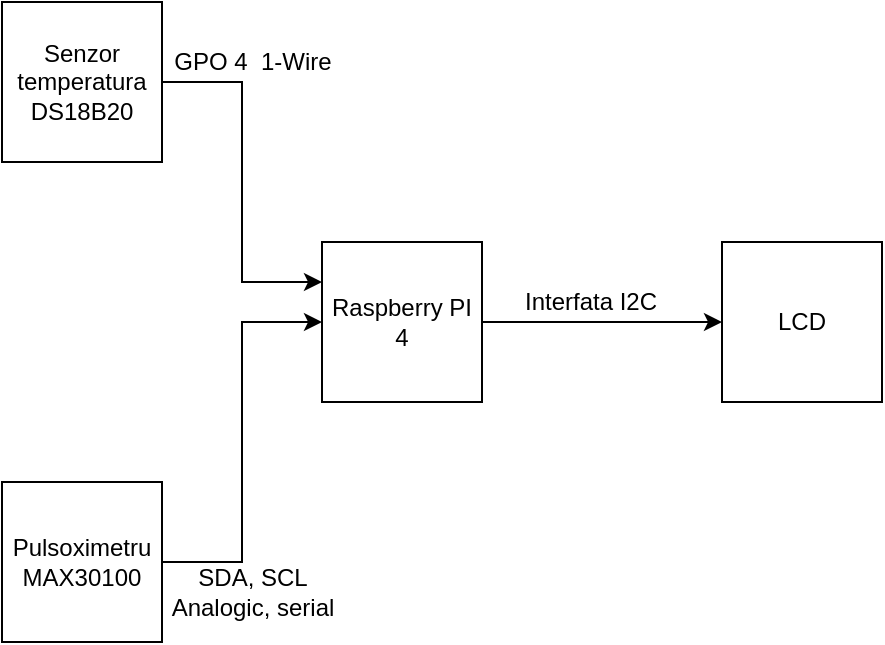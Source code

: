 <mxfile version="13.9.6" type="device"><diagram id="wOdt2Bl8HOpb4x8oBI-E" name="Page-1"><mxGraphModel dx="1422" dy="762" grid="1" gridSize="10" guides="1" tooltips="1" connect="1" arrows="1" fold="1" page="1" pageScale="1" pageWidth="827" pageHeight="1169" math="0" shadow="0"><root><mxCell id="0"/><mxCell id="1" parent="0"/><mxCell id="nf34tlxOk4DBpQyojT7B-1" value="LCD" style="whiteSpace=wrap;html=1;aspect=fixed;" vertex="1" parent="1"><mxGeometry x="520" y="280" width="80" height="80" as="geometry"/></mxCell><mxCell id="nf34tlxOk4DBpQyojT7B-16" style="edgeStyle=orthogonalEdgeStyle;rounded=0;orthogonalLoop=1;jettySize=auto;html=1;exitX=1;exitY=0.5;exitDx=0;exitDy=0;entryX=0;entryY=0.5;entryDx=0;entryDy=0;" edge="1" parent="1" source="nf34tlxOk4DBpQyojT7B-2" target="nf34tlxOk4DBpQyojT7B-1"><mxGeometry relative="1" as="geometry"/></mxCell><mxCell id="nf34tlxOk4DBpQyojT7B-2" value="Raspberry PI 4" style="whiteSpace=wrap;html=1;aspect=fixed;" vertex="1" parent="1"><mxGeometry x="320" y="280" width="80" height="80" as="geometry"/></mxCell><mxCell id="nf34tlxOk4DBpQyojT7B-12" style="edgeStyle=orthogonalEdgeStyle;rounded=0;orthogonalLoop=1;jettySize=auto;html=1;exitX=1;exitY=0.5;exitDx=0;exitDy=0;entryX=0;entryY=0.25;entryDx=0;entryDy=0;" edge="1" parent="1" source="nf34tlxOk4DBpQyojT7B-3" target="nf34tlxOk4DBpQyojT7B-2"><mxGeometry relative="1" as="geometry"/></mxCell><mxCell id="nf34tlxOk4DBpQyojT7B-3" value="Senzor temperatura DS18B20" style="whiteSpace=wrap;html=1;aspect=fixed;" vertex="1" parent="1"><mxGeometry x="160" y="160" width="80" height="80" as="geometry"/></mxCell><mxCell id="nf34tlxOk4DBpQyojT7B-13" style="edgeStyle=orthogonalEdgeStyle;rounded=0;orthogonalLoop=1;jettySize=auto;html=1;exitX=1;exitY=0.5;exitDx=0;exitDy=0;entryX=0;entryY=0.5;entryDx=0;entryDy=0;" edge="1" parent="1" source="nf34tlxOk4DBpQyojT7B-4" target="nf34tlxOk4DBpQyojT7B-2"><mxGeometry relative="1" as="geometry"/></mxCell><mxCell id="nf34tlxOk4DBpQyojT7B-4" value="Pulsoximetru&lt;br&gt;MAX30100" style="whiteSpace=wrap;html=1;aspect=fixed;" vertex="1" parent="1"><mxGeometry x="160" y="400" width="80" height="80" as="geometry"/></mxCell><mxCell id="nf34tlxOk4DBpQyojT7B-14" value="GPO 4&amp;nbsp; 1-Wire" style="text;html=1;align=center;verticalAlign=middle;resizable=0;points=[];autosize=1;" vertex="1" parent="1"><mxGeometry x="240" y="180" width="90" height="20" as="geometry"/></mxCell><mxCell id="nf34tlxOk4DBpQyojT7B-15" value="SDA, SCL&lt;br&gt;Analogic, serial" style="text;html=1;align=center;verticalAlign=middle;resizable=0;points=[];autosize=1;" vertex="1" parent="1"><mxGeometry x="235" y="440" width="100" height="30" as="geometry"/></mxCell><mxCell id="nf34tlxOk4DBpQyojT7B-17" value="Interfata I2C" style="text;html=1;align=center;verticalAlign=middle;resizable=0;points=[];autosize=1;" vertex="1" parent="1"><mxGeometry x="414" y="300" width="80" height="20" as="geometry"/></mxCell></root></mxGraphModel></diagram></mxfile>